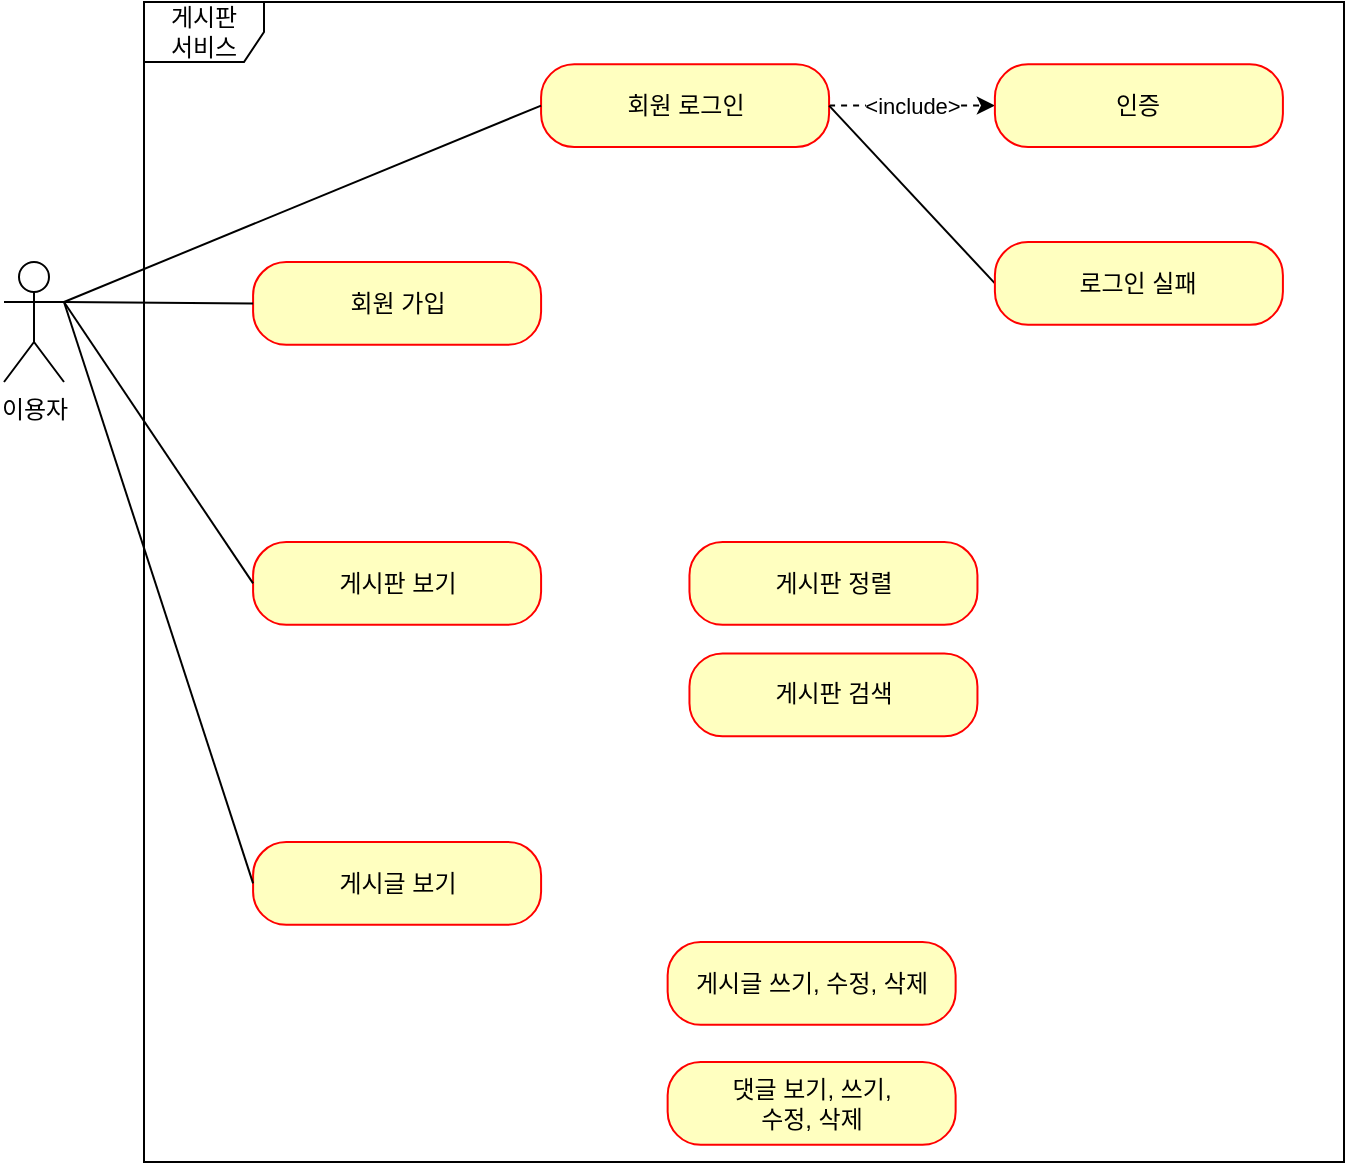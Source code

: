 <mxfile version="20.6.0" type="github">
  <diagram id="yTaxO6LfOMH5-83tw_-i" name="페이지-1">
    <mxGraphModel dx="954" dy="620" grid="1" gridSize="10" guides="1" tooltips="1" connect="1" arrows="0" fold="1" page="1" pageScale="1" pageWidth="827" pageHeight="1169" math="0" shadow="0">
      <root>
        <mxCell id="0" />
        <mxCell id="1" parent="0" />
        <mxCell id="si2Phqth5tI7mLcc3Ihn-1" value="이용자" style="shape=umlActor;verticalLabelPosition=bottom;verticalAlign=top;html=1;outlineConnect=0;" vertex="1" parent="1">
          <mxGeometry x="50" y="180" width="30" height="60" as="geometry" />
        </mxCell>
        <mxCell id="si2Phqth5tI7mLcc3Ihn-2" value="게시판&lt;br&gt;서비스" style="shape=umlFrame;whiteSpace=wrap;html=1;" vertex="1" parent="1">
          <mxGeometry x="120" y="50" width="600" height="580" as="geometry" />
        </mxCell>
        <mxCell id="si2Phqth5tI7mLcc3Ihn-3" value="회원 가입" style="rounded=1;whiteSpace=wrap;html=1;arcSize=40;fontColor=#000000;fillColor=#ffffc0;strokeColor=#ff0000;" vertex="1" parent="si2Phqth5tI7mLcc3Ihn-2">
          <mxGeometry x="54.545" y="129.997" width="144" height="41.429" as="geometry" />
        </mxCell>
        <mxCell id="si2Phqth5tI7mLcc3Ihn-5" value="게시판 보기" style="rounded=1;whiteSpace=wrap;html=1;arcSize=40;fontColor=#000000;fillColor=#ffffc0;strokeColor=#ff0000;" vertex="1" parent="si2Phqth5tI7mLcc3Ihn-2">
          <mxGeometry x="54.545" y="270.003" width="144" height="41.429" as="geometry" />
        </mxCell>
        <mxCell id="si2Phqth5tI7mLcc3Ihn-6" value="게시글 보기" style="rounded=1;whiteSpace=wrap;html=1;arcSize=40;fontColor=#000000;fillColor=#ffffc0;strokeColor=#ff0000;" vertex="1" parent="si2Phqth5tI7mLcc3Ihn-2">
          <mxGeometry x="54.545" y="420.003" width="144" height="41.429" as="geometry" />
        </mxCell>
        <mxCell id="si2Phqth5tI7mLcc3Ihn-30" value="&amp;lt;include&amp;gt;" style="edgeStyle=none;rounded=0;orthogonalLoop=1;jettySize=auto;html=1;exitX=1;exitY=0.5;exitDx=0;exitDy=0;dashed=1;endArrow=classic;endFill=1;" edge="1" parent="si2Phqth5tI7mLcc3Ihn-2" source="si2Phqth5tI7mLcc3Ihn-11" target="si2Phqth5tI7mLcc3Ihn-12">
          <mxGeometry relative="1" as="geometry" />
        </mxCell>
        <mxCell id="si2Phqth5tI7mLcc3Ihn-11" value="회원 로그인" style="rounded=1;whiteSpace=wrap;html=1;arcSize=40;fontColor=#000000;fillColor=#ffffc0;strokeColor=#ff0000;" vertex="1" parent="si2Phqth5tI7mLcc3Ihn-2">
          <mxGeometry x="198.542" y="31.071" width="144" height="41.429" as="geometry" />
        </mxCell>
        <mxCell id="si2Phqth5tI7mLcc3Ihn-12" value="인증" style="rounded=1;whiteSpace=wrap;html=1;arcSize=40;fontColor=#000000;fillColor=#ffffc0;strokeColor=#ff0000;" vertex="1" parent="si2Phqth5tI7mLcc3Ihn-2">
          <mxGeometry x="425.455" y="31.071" width="144" height="41.429" as="geometry" />
        </mxCell>
        <mxCell id="si2Phqth5tI7mLcc3Ihn-29" style="edgeStyle=none;rounded=0;orthogonalLoop=1;jettySize=auto;html=1;exitX=0;exitY=0.5;exitDx=0;exitDy=0;entryX=1;entryY=0.5;entryDx=0;entryDy=0;endArrow=none;endFill=0;" edge="1" parent="si2Phqth5tI7mLcc3Ihn-2" source="si2Phqth5tI7mLcc3Ihn-13" target="si2Phqth5tI7mLcc3Ihn-11">
          <mxGeometry relative="1" as="geometry" />
        </mxCell>
        <mxCell id="si2Phqth5tI7mLcc3Ihn-13" value="로그인 실패" style="rounded=1;whiteSpace=wrap;html=1;arcSize=40;fontColor=#000000;fillColor=#ffffc0;strokeColor=#ff0000;" vertex="1" parent="si2Phqth5tI7mLcc3Ihn-2">
          <mxGeometry x="425.455" y="120.001" width="144" height="41.429" as="geometry" />
        </mxCell>
        <mxCell id="si2Phqth5tI7mLcc3Ihn-14" value="게시판 정렬" style="rounded=1;whiteSpace=wrap;html=1;arcSize=40;fontColor=#000000;fillColor=#ffffc0;strokeColor=#ff0000;" vertex="1" parent="si2Phqth5tI7mLcc3Ihn-2">
          <mxGeometry x="272.727" y="270.003" width="144" height="41.429" as="geometry" />
        </mxCell>
        <mxCell id="si2Phqth5tI7mLcc3Ihn-15" value="게시판 검색" style="rounded=1;whiteSpace=wrap;html=1;arcSize=40;fontColor=#000000;fillColor=#ffffc0;strokeColor=#ff0000;" vertex="1" parent="si2Phqth5tI7mLcc3Ihn-2">
          <mxGeometry x="272.727" y="325.723" width="144" height="41.429" as="geometry" />
        </mxCell>
        <mxCell id="si2Phqth5tI7mLcc3Ihn-16" value="게시글 쓰기, 수정, 삭제" style="rounded=1;whiteSpace=wrap;html=1;arcSize=40;fontColor=#000000;fillColor=#ffffc0;strokeColor=#ff0000;" vertex="1" parent="si2Phqth5tI7mLcc3Ihn-2">
          <mxGeometry x="261.818" y="470.003" width="144" height="41.429" as="geometry" />
        </mxCell>
        <mxCell id="si2Phqth5tI7mLcc3Ihn-17" value="댓글 보기, 쓰기,&lt;br&gt;수정, 삭제" style="rounded=1;whiteSpace=wrap;html=1;arcSize=40;fontColor=#000000;fillColor=#ffffc0;strokeColor=#ff0000;" vertex="1" parent="si2Phqth5tI7mLcc3Ihn-2">
          <mxGeometry x="261.818" y="530.003" width="144" height="41.429" as="geometry" />
        </mxCell>
        <mxCell id="si2Phqth5tI7mLcc3Ihn-21" style="rounded=0;orthogonalLoop=1;jettySize=auto;html=1;exitX=0;exitY=0.5;exitDx=0;exitDy=0;endArrow=none;endFill=0;entryX=1;entryY=0.333;entryDx=0;entryDy=0;entryPerimeter=0;" edge="1" parent="1" source="si2Phqth5tI7mLcc3Ihn-3" target="si2Phqth5tI7mLcc3Ihn-1">
          <mxGeometry relative="1" as="geometry">
            <mxPoint x="90" y="200" as="targetPoint" />
          </mxGeometry>
        </mxCell>
        <mxCell id="si2Phqth5tI7mLcc3Ihn-23" style="edgeStyle=none;rounded=0;orthogonalLoop=1;jettySize=auto;html=1;exitX=0;exitY=0.5;exitDx=0;exitDy=0;endArrow=none;endFill=0;entryX=1;entryY=0.333;entryDx=0;entryDy=0;entryPerimeter=0;" edge="1" parent="1" source="si2Phqth5tI7mLcc3Ihn-11" target="si2Phqth5tI7mLcc3Ihn-1">
          <mxGeometry relative="1" as="geometry">
            <mxPoint x="80" y="180" as="targetPoint" />
          </mxGeometry>
        </mxCell>
        <mxCell id="si2Phqth5tI7mLcc3Ihn-25" style="edgeStyle=none;rounded=0;orthogonalLoop=1;jettySize=auto;html=1;exitX=0;exitY=0.5;exitDx=0;exitDy=0;endArrow=none;endFill=0;entryX=1;entryY=0.333;entryDx=0;entryDy=0;entryPerimeter=0;" edge="1" parent="1" source="si2Phqth5tI7mLcc3Ihn-5" target="si2Phqth5tI7mLcc3Ihn-1">
          <mxGeometry relative="1" as="geometry">
            <mxPoint x="90" y="200" as="targetPoint" />
          </mxGeometry>
        </mxCell>
        <mxCell id="si2Phqth5tI7mLcc3Ihn-27" style="edgeStyle=none;rounded=0;orthogonalLoop=1;jettySize=auto;html=1;exitX=0;exitY=0.5;exitDx=0;exitDy=0;endArrow=none;endFill=0;" edge="1" parent="1" source="si2Phqth5tI7mLcc3Ihn-6">
          <mxGeometry relative="1" as="geometry">
            <mxPoint x="80" y="200" as="targetPoint" />
          </mxGeometry>
        </mxCell>
      </root>
    </mxGraphModel>
  </diagram>
</mxfile>
